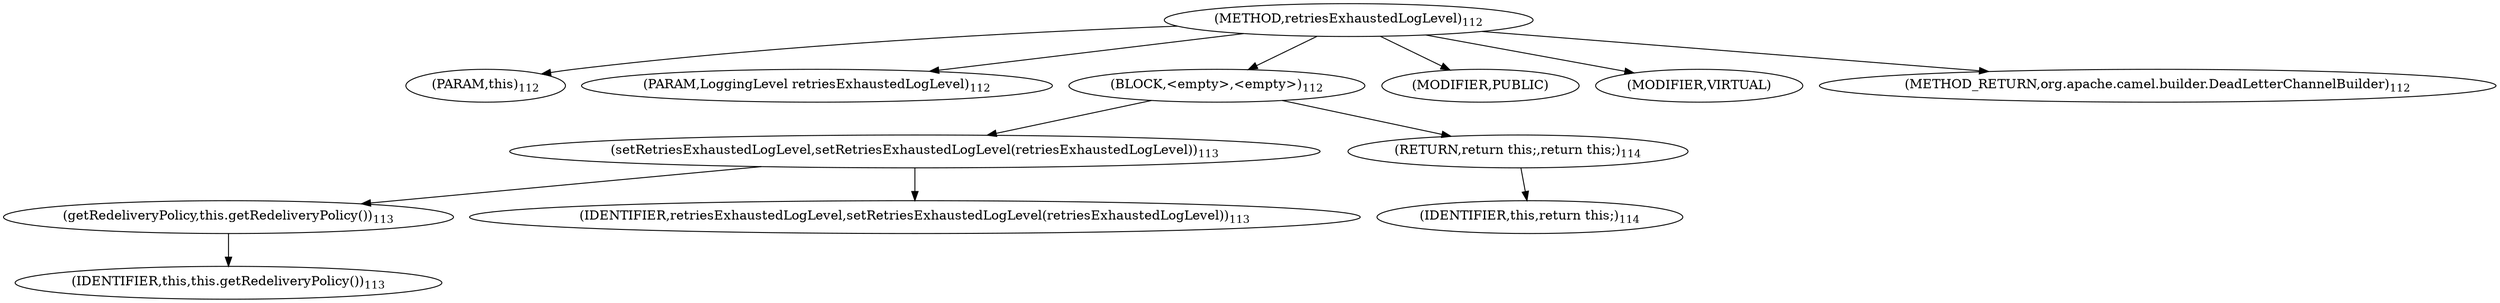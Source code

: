 digraph "retriesExhaustedLogLevel" {  
"336" [label = <(METHOD,retriesExhaustedLogLevel)<SUB>112</SUB>> ]
"41" [label = <(PARAM,this)<SUB>112</SUB>> ]
"337" [label = <(PARAM,LoggingLevel retriesExhaustedLogLevel)<SUB>112</SUB>> ]
"338" [label = <(BLOCK,&lt;empty&gt;,&lt;empty&gt;)<SUB>112</SUB>> ]
"339" [label = <(setRetriesExhaustedLogLevel,setRetriesExhaustedLogLevel(retriesExhaustedLogLevel))<SUB>113</SUB>> ]
"340" [label = <(getRedeliveryPolicy,this.getRedeliveryPolicy())<SUB>113</SUB>> ]
"40" [label = <(IDENTIFIER,this,this.getRedeliveryPolicy())<SUB>113</SUB>> ]
"341" [label = <(IDENTIFIER,retriesExhaustedLogLevel,setRetriesExhaustedLogLevel(retriesExhaustedLogLevel))<SUB>113</SUB>> ]
"342" [label = <(RETURN,return this;,return this;)<SUB>114</SUB>> ]
"42" [label = <(IDENTIFIER,this,return this;)<SUB>114</SUB>> ]
"343" [label = <(MODIFIER,PUBLIC)> ]
"344" [label = <(MODIFIER,VIRTUAL)> ]
"345" [label = <(METHOD_RETURN,org.apache.camel.builder.DeadLetterChannelBuilder)<SUB>112</SUB>> ]
  "336" -> "41" 
  "336" -> "337" 
  "336" -> "338" 
  "336" -> "343" 
  "336" -> "344" 
  "336" -> "345" 
  "338" -> "339" 
  "338" -> "342" 
  "339" -> "340" 
  "339" -> "341" 
  "340" -> "40" 
  "342" -> "42" 
}
